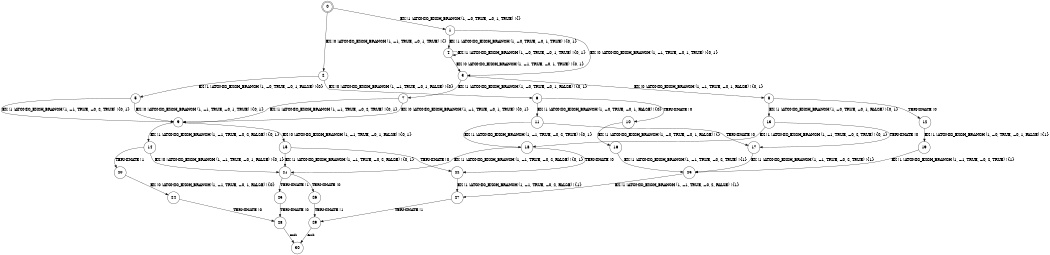 digraph BCG {
size = "7, 10.5";
center = TRUE;
node [shape = circle];
0 [peripheries = 2];
0 -> 1 [label = "EX !1 !ATOMIC_EXCH_BRANCH (1, +0, TRUE, +0, 1, TRUE) !{}"];
0 -> 2 [label = "EX !0 !ATOMIC_EXCH_BRANCH (1, +1, TRUE, +0, 1, TRUE) !{}"];
1 -> 3 [label = "EX !0 !ATOMIC_EXCH_BRANCH (1, +1, TRUE, +0, 1, TRUE) !{0, 1}"];
1 -> 4 [label = "EX !1 !ATOMIC_EXCH_BRANCH (1, +0, TRUE, +0, 1, TRUE) !{0, 1}"];
2 -> 5 [label = "EX !1 !ATOMIC_EXCH_BRANCH (1, +0, TRUE, +0, 1, FALSE) !{0}"];
2 -> 6 [label = "EX !0 !ATOMIC_EXCH_BRANCH (1, +1, TRUE, +0, 1, FALSE) !{0}"];
3 -> 7 [label = "EX !1 !ATOMIC_EXCH_BRANCH (1, +0, TRUE, +0, 1, FALSE) !{0, 1}"];
3 -> 8 [label = "EX !0 !ATOMIC_EXCH_BRANCH (1, +1, TRUE, +0, 1, FALSE) !{0, 1}"];
4 -> 3 [label = "EX !0 !ATOMIC_EXCH_BRANCH (1, +1, TRUE, +0, 1, TRUE) !{0, 1}"];
4 -> 4 [label = "EX !1 !ATOMIC_EXCH_BRANCH (1, +0, TRUE, +0, 1, TRUE) !{0, 1}"];
5 -> 9 [label = "EX !1 !ATOMIC_EXCH_BRANCH (1, +1, TRUE, +0, 2, TRUE) !{0, 1}"];
5 -> 9 [label = "EX !0 !ATOMIC_EXCH_BRANCH (1, +1, TRUE, +0, 1, TRUE) !{0, 1}"];
6 -> 10 [label = "TERMINATE !0"];
6 -> 11 [label = "EX !1 !ATOMIC_EXCH_BRANCH (1, +0, TRUE, +0, 1, FALSE) !{0}"];
7 -> 9 [label = "EX !1 !ATOMIC_EXCH_BRANCH (1, +1, TRUE, +0, 2, TRUE) !{0, 1}"];
7 -> 9 [label = "EX !0 !ATOMIC_EXCH_BRANCH (1, +1, TRUE, +0, 1, TRUE) !{0, 1}"];
8 -> 12 [label = "TERMINATE !0"];
8 -> 13 [label = "EX !1 !ATOMIC_EXCH_BRANCH (1, +0, TRUE, +0, 1, FALSE) !{0, 1}"];
9 -> 14 [label = "EX !1 !ATOMIC_EXCH_BRANCH (1, +1, TRUE, +0, 2, FALSE) !{0, 1}"];
9 -> 15 [label = "EX !0 !ATOMIC_EXCH_BRANCH (1, +1, TRUE, +0, 1, FALSE) !{0, 1}"];
10 -> 16 [label = "EX !1 !ATOMIC_EXCH_BRANCH (1, +0, TRUE, +0, 1, FALSE) !{}"];
11 -> 17 [label = "TERMINATE !0"];
11 -> 18 [label = "EX !1 !ATOMIC_EXCH_BRANCH (1, +1, TRUE, +0, 2, TRUE) !{0, 1}"];
12 -> 19 [label = "EX !1 !ATOMIC_EXCH_BRANCH (1, +0, TRUE, +0, 1, FALSE) !{1}"];
13 -> 17 [label = "TERMINATE !0"];
13 -> 18 [label = "EX !1 !ATOMIC_EXCH_BRANCH (1, +1, TRUE, +0, 2, TRUE) !{0, 1}"];
14 -> 20 [label = "TERMINATE !1"];
14 -> 21 [label = "EX !0 !ATOMIC_EXCH_BRANCH (1, +1, TRUE, +0, 1, FALSE) !{0, 1}"];
15 -> 22 [label = "TERMINATE !0"];
15 -> 21 [label = "EX !1 !ATOMIC_EXCH_BRANCH (1, +1, TRUE, +0, 2, FALSE) !{0, 1}"];
16 -> 23 [label = "EX !1 !ATOMIC_EXCH_BRANCH (1, +1, TRUE, +0, 2, TRUE) !{1}"];
17 -> 23 [label = "EX !1 !ATOMIC_EXCH_BRANCH (1, +1, TRUE, +0, 2, TRUE) !{1}"];
18 -> 22 [label = "TERMINATE !0"];
18 -> 21 [label = "EX !1 !ATOMIC_EXCH_BRANCH (1, +1, TRUE, +0, 2, FALSE) !{0, 1}"];
19 -> 23 [label = "EX !1 !ATOMIC_EXCH_BRANCH (1, +1, TRUE, +0, 2, TRUE) !{1}"];
20 -> 24 [label = "EX !0 !ATOMIC_EXCH_BRANCH (1, +1, TRUE, +0, 1, FALSE) !{0}"];
21 -> 25 [label = "TERMINATE !1"];
21 -> 26 [label = "TERMINATE !0"];
22 -> 27 [label = "EX !1 !ATOMIC_EXCH_BRANCH (1, +1, TRUE, +0, 2, FALSE) !{1}"];
23 -> 27 [label = "EX !1 !ATOMIC_EXCH_BRANCH (1, +1, TRUE, +0, 2, FALSE) !{1}"];
24 -> 28 [label = "TERMINATE !0"];
25 -> 28 [label = "TERMINATE !0"];
26 -> 29 [label = "TERMINATE !1"];
27 -> 29 [label = "TERMINATE !1"];
28 -> 30 [label = "exit"];
29 -> 30 [label = "exit"];
}
